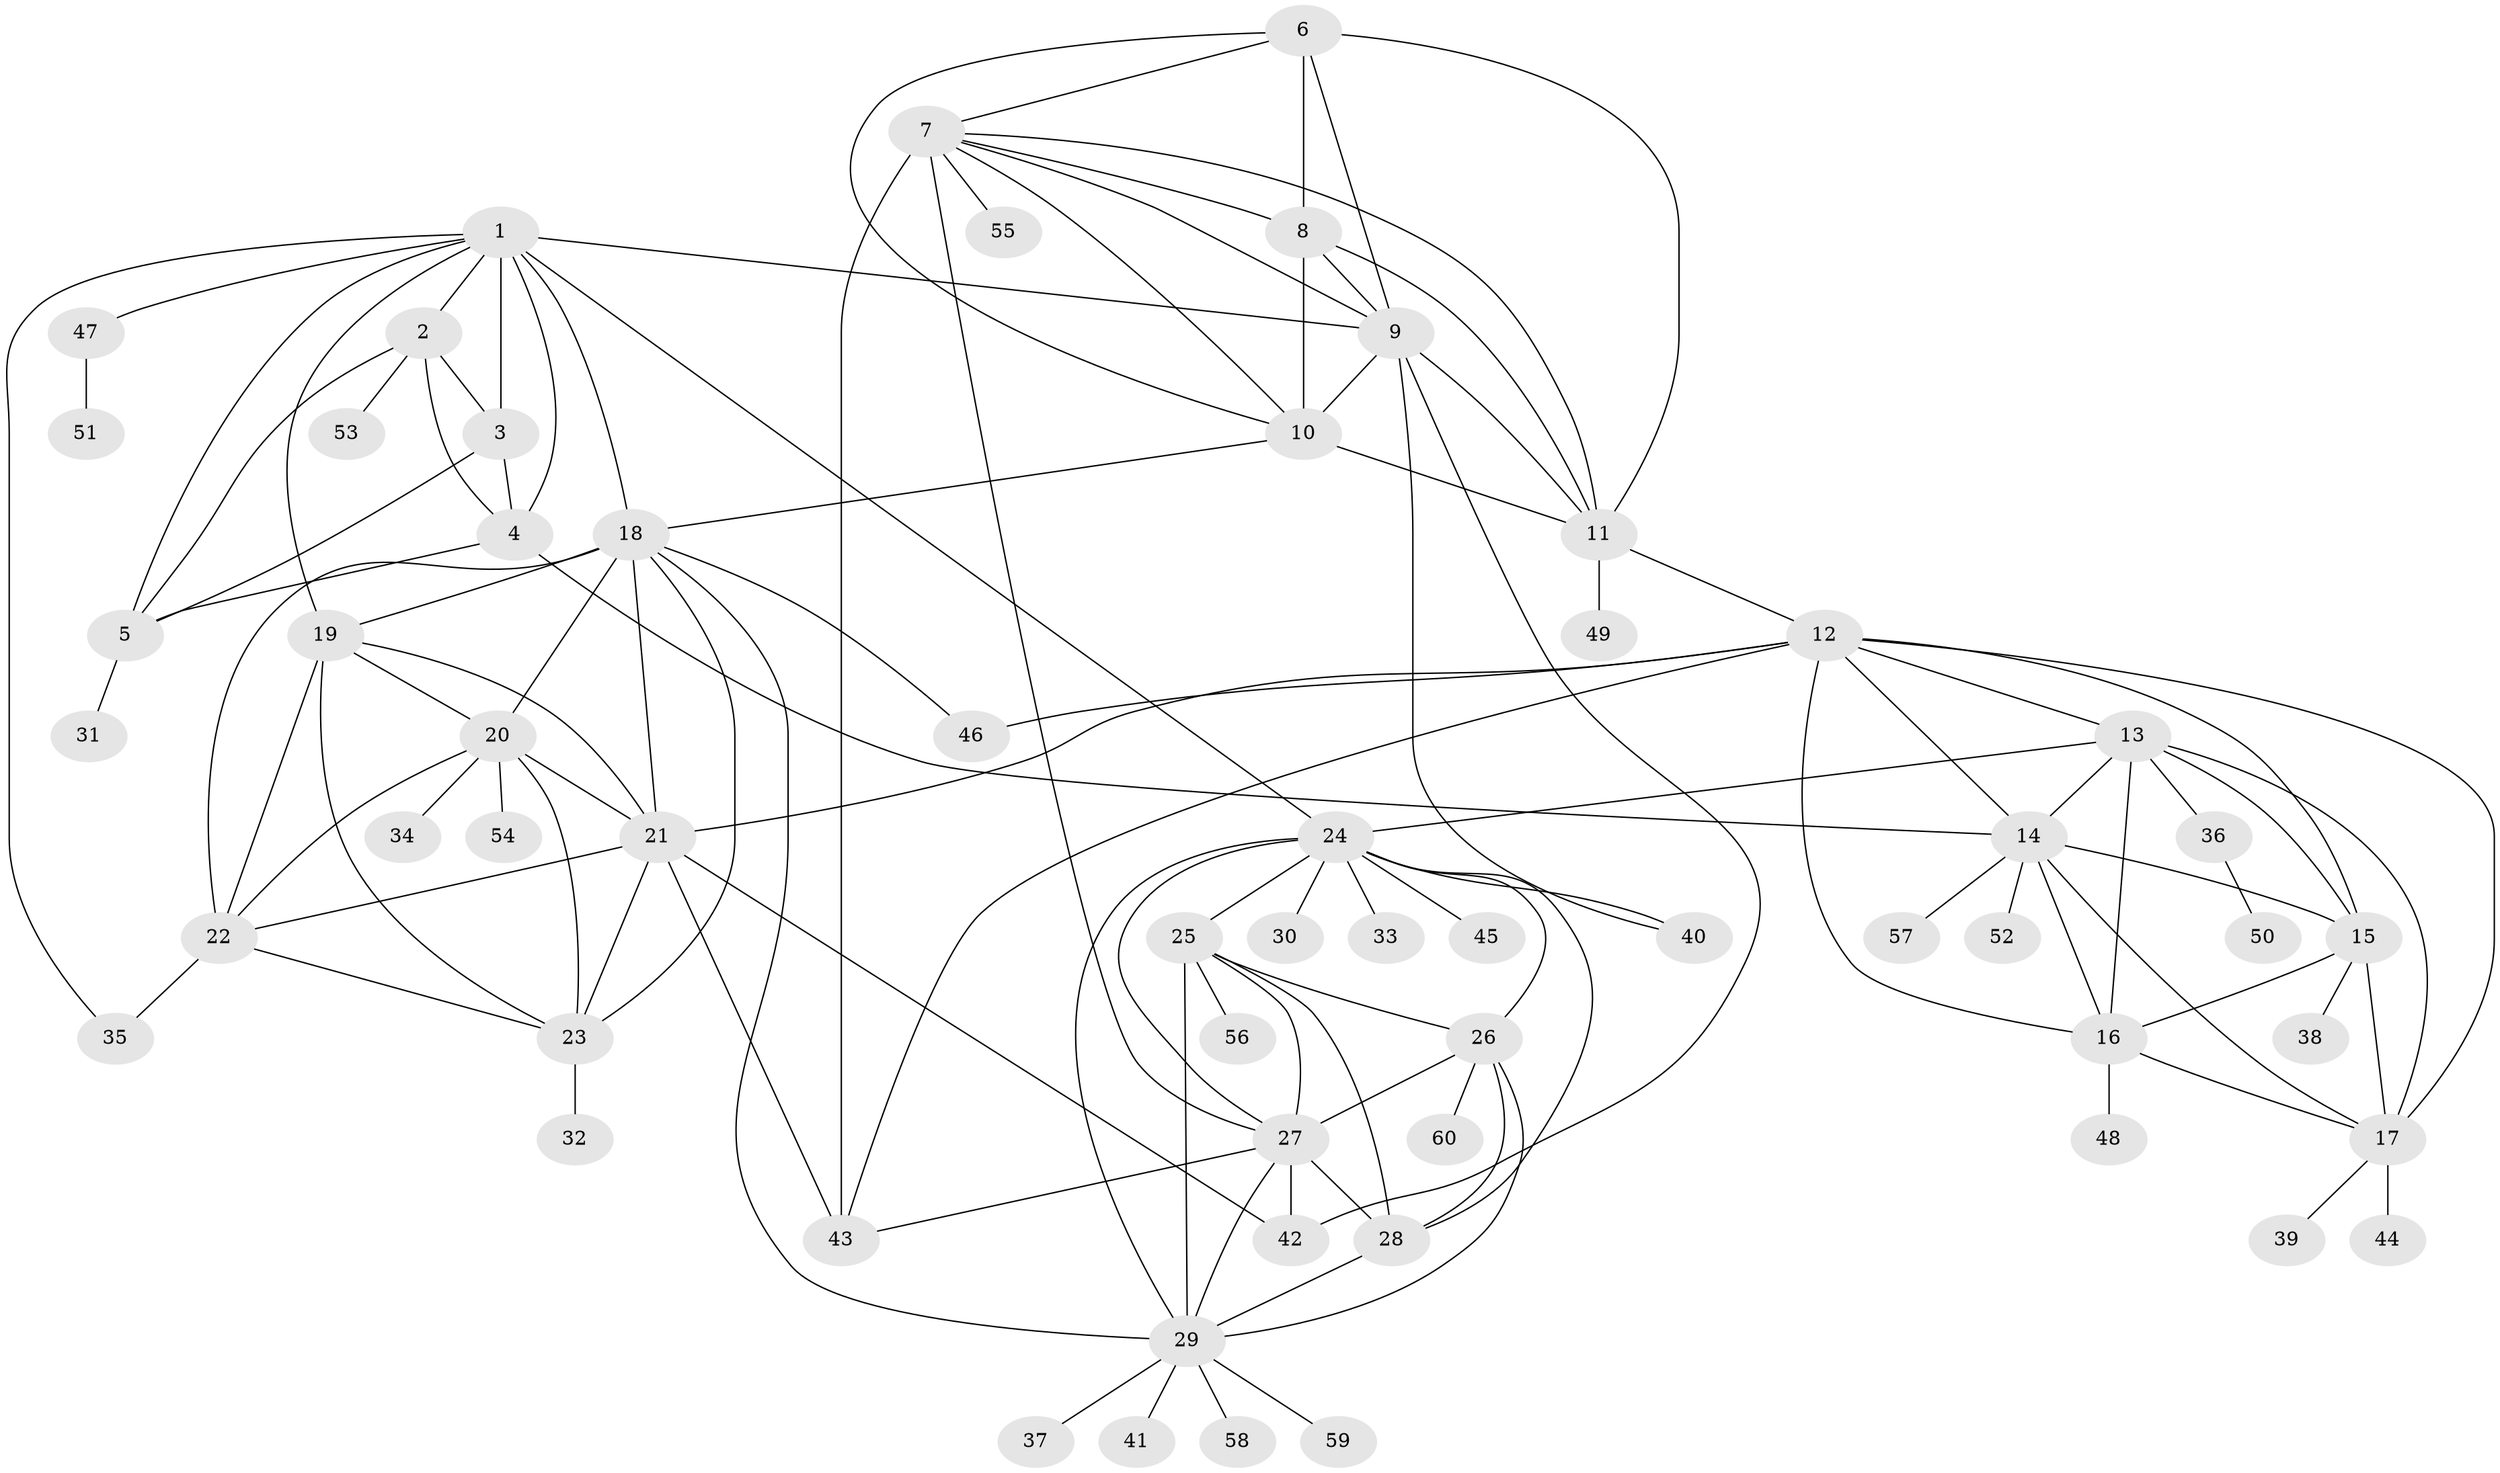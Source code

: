 // original degree distribution, {8: 0.08333333333333333, 9: 0.041666666666666664, 7: 0.041666666666666664, 6: 0.025, 14: 0.008333333333333333, 11: 0.016666666666666666, 10: 0.025, 12: 0.008333333333333333, 1: 0.5916666666666667, 2: 0.13333333333333333, 3: 0.025}
// Generated by graph-tools (version 1.1) at 2025/37/03/09/25 02:37:15]
// undirected, 60 vertices, 120 edges
graph export_dot {
graph [start="1"]
  node [color=gray90,style=filled];
  1;
  2;
  3;
  4;
  5;
  6;
  7;
  8;
  9;
  10;
  11;
  12;
  13;
  14;
  15;
  16;
  17;
  18;
  19;
  20;
  21;
  22;
  23;
  24;
  25;
  26;
  27;
  28;
  29;
  30;
  31;
  32;
  33;
  34;
  35;
  36;
  37;
  38;
  39;
  40;
  41;
  42;
  43;
  44;
  45;
  46;
  47;
  48;
  49;
  50;
  51;
  52;
  53;
  54;
  55;
  56;
  57;
  58;
  59;
  60;
  1 -- 2 [weight=2.0];
  1 -- 3 [weight=5.0];
  1 -- 4 [weight=2.0];
  1 -- 5 [weight=2.0];
  1 -- 9 [weight=1.0];
  1 -- 18 [weight=1.0];
  1 -- 19 [weight=1.0];
  1 -- 24 [weight=1.0];
  1 -- 35 [weight=1.0];
  1 -- 47 [weight=1.0];
  2 -- 3 [weight=1.0];
  2 -- 4 [weight=1.0];
  2 -- 5 [weight=1.0];
  2 -- 53 [weight=2.0];
  3 -- 4 [weight=1.0];
  3 -- 5 [weight=1.0];
  4 -- 5 [weight=1.0];
  4 -- 14 [weight=1.0];
  5 -- 31 [weight=2.0];
  6 -- 7 [weight=1.0];
  6 -- 8 [weight=1.0];
  6 -- 9 [weight=1.0];
  6 -- 10 [weight=1.0];
  6 -- 11 [weight=1.0];
  7 -- 8 [weight=1.0];
  7 -- 9 [weight=1.0];
  7 -- 10 [weight=1.0];
  7 -- 11 [weight=1.0];
  7 -- 27 [weight=1.0];
  7 -- 43 [weight=6.0];
  7 -- 55 [weight=1.0];
  8 -- 9 [weight=1.0];
  8 -- 10 [weight=3.0];
  8 -- 11 [weight=1.0];
  9 -- 10 [weight=1.0];
  9 -- 11 [weight=1.0];
  9 -- 40 [weight=3.0];
  9 -- 42 [weight=1.0];
  10 -- 11 [weight=1.0];
  10 -- 18 [weight=1.0];
  11 -- 12 [weight=1.0];
  11 -- 49 [weight=2.0];
  12 -- 13 [weight=1.0];
  12 -- 14 [weight=1.0];
  12 -- 15 [weight=1.0];
  12 -- 16 [weight=1.0];
  12 -- 17 [weight=1.0];
  12 -- 21 [weight=1.0];
  12 -- 43 [weight=1.0];
  12 -- 46 [weight=1.0];
  13 -- 14 [weight=1.0];
  13 -- 15 [weight=1.0];
  13 -- 16 [weight=1.0];
  13 -- 17 [weight=1.0];
  13 -- 24 [weight=1.0];
  13 -- 36 [weight=1.0];
  14 -- 15 [weight=1.0];
  14 -- 16 [weight=1.0];
  14 -- 17 [weight=1.0];
  14 -- 52 [weight=1.0];
  14 -- 57 [weight=1.0];
  15 -- 16 [weight=1.0];
  15 -- 17 [weight=1.0];
  15 -- 38 [weight=3.0];
  16 -- 17 [weight=1.0];
  16 -- 48 [weight=1.0];
  17 -- 39 [weight=1.0];
  17 -- 44 [weight=3.0];
  18 -- 19 [weight=1.0];
  18 -- 20 [weight=1.0];
  18 -- 21 [weight=1.0];
  18 -- 22 [weight=1.0];
  18 -- 23 [weight=1.0];
  18 -- 29 [weight=1.0];
  18 -- 46 [weight=1.0];
  19 -- 20 [weight=1.0];
  19 -- 21 [weight=1.0];
  19 -- 22 [weight=2.0];
  19 -- 23 [weight=1.0];
  20 -- 21 [weight=1.0];
  20 -- 22 [weight=1.0];
  20 -- 23 [weight=1.0];
  20 -- 34 [weight=1.0];
  20 -- 54 [weight=1.0];
  21 -- 22 [weight=1.0];
  21 -- 23 [weight=1.0];
  21 -- 42 [weight=1.0];
  21 -- 43 [weight=1.0];
  22 -- 23 [weight=1.0];
  22 -- 35 [weight=1.0];
  23 -- 32 [weight=2.0];
  24 -- 25 [weight=1.0];
  24 -- 26 [weight=1.0];
  24 -- 27 [weight=1.0];
  24 -- 28 [weight=1.0];
  24 -- 29 [weight=1.0];
  24 -- 30 [weight=1.0];
  24 -- 33 [weight=1.0];
  24 -- 40 [weight=1.0];
  24 -- 45 [weight=1.0];
  25 -- 26 [weight=1.0];
  25 -- 27 [weight=1.0];
  25 -- 28 [weight=1.0];
  25 -- 29 [weight=1.0];
  25 -- 56 [weight=1.0];
  26 -- 27 [weight=1.0];
  26 -- 28 [weight=1.0];
  26 -- 29 [weight=1.0];
  26 -- 60 [weight=1.0];
  27 -- 28 [weight=3.0];
  27 -- 29 [weight=1.0];
  27 -- 42 [weight=1.0];
  27 -- 43 [weight=1.0];
  28 -- 29 [weight=1.0];
  29 -- 37 [weight=1.0];
  29 -- 41 [weight=1.0];
  29 -- 58 [weight=1.0];
  29 -- 59 [weight=1.0];
  36 -- 50 [weight=1.0];
  47 -- 51 [weight=1.0];
}
